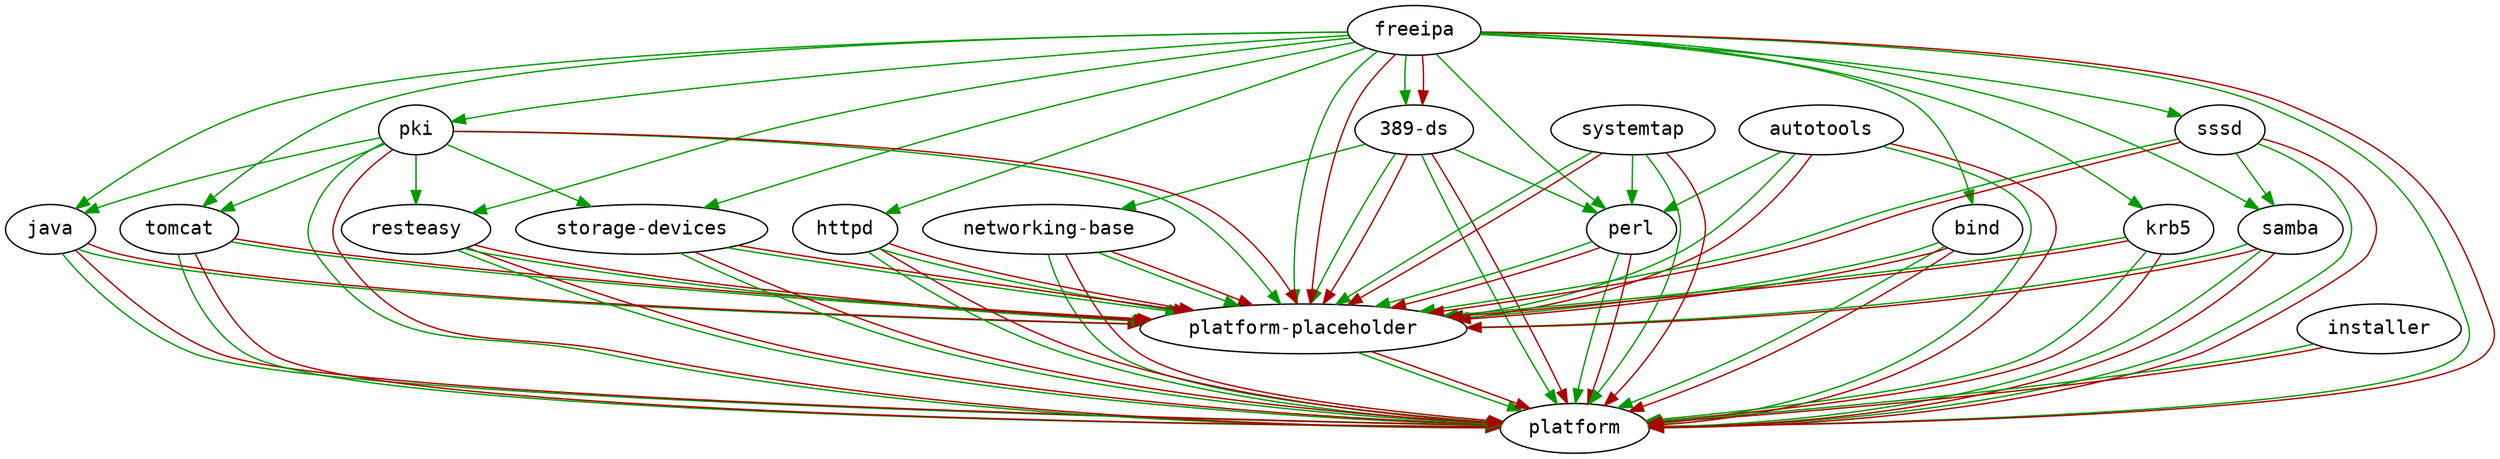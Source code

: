 digraph G {
  node [fontname=monospace];
  "389-ds" -> "platform" [color="#009900"];
  "389-ds" -> "platform-placeholder" [color="#009900"];
  "389-ds" -> "networking-base" [color="#009900"];
  "389-ds" -> "perl" [color="#009900"];
  "389-ds" -> "platform" [color="#aa0000"];
  "389-ds" -> "platform-placeholder" [color="#aa0000"];
  "autotools" -> "platform" [color="#009900"];
  "autotools" -> "perl" [color="#009900"];
  "autotools" -> "platform-placeholder" [color="#009900"];
  "autotools" -> "platform" [color="#aa0000"];
  "autotools" -> "platform-placeholder" [color="#aa0000"];
  "bind" -> "platform" [color="#009900"];
  "bind" -> "platform-placeholder" [color="#009900"];
  "bind" -> "platform" [color="#aa0000"];
  "bind" -> "platform-placeholder" [color="#aa0000"];
  "freeipa" -> "platform" [color="#009900"];
  "freeipa" -> "platform-placeholder" [color="#009900"];
  "freeipa" -> "java" [color="#009900"];
  "freeipa" -> "perl" [color="#009900"];
  "freeipa" -> "389-ds" [color="#009900"];
  "freeipa" -> "bind" [color="#009900"];
  "freeipa" -> "krb5" [color="#009900"];
  "freeipa" -> "sssd" [color="#009900"];
  "freeipa" -> "samba" [color="#009900"];
  "freeipa" -> "pki" [color="#009900"];
  "freeipa" -> "tomcat" [color="#009900"];
  "freeipa" -> "resteasy" [color="#009900"];
  "freeipa" -> "httpd" [color="#009900"];
  "freeipa" -> "storage-devices" [color="#009900"];
  "freeipa" -> "platform" [color="#aa0000"];
  "freeipa" -> "platform-placeholder" [color="#aa0000"];
  "freeipa" -> "389-ds" [color="#aa0000"];
  "httpd" -> "platform" [color="#009900"];
  "httpd" -> "platform-placeholder" [color="#009900"];
  "httpd" -> "platform" [color="#aa0000"];
  "httpd" -> "platform-placeholder" [color="#aa0000"];
  "installer" -> "platform" [color="#009900"];
  "installer" -> "platform" [color="#aa0000"];
  "java" -> "platform" [color="#009900"];
  "java" -> "platform-placeholder" [color="#009900"];
  "java" -> "platform" [color="#aa0000"];
  "java" -> "platform-placeholder" [color="#aa0000"];
  "krb5" -> "platform" [color="#009900"];
  "krb5" -> "platform-placeholder" [color="#009900"];
  "krb5" -> "platform" [color="#aa0000"];
  "krb5" -> "platform-placeholder" [color="#aa0000"];
  "networking-base" -> "platform" [color="#009900"];
  "networking-base" -> "platform-placeholder" [color="#009900"];
  "networking-base" -> "platform" [color="#aa0000"];
  "networking-base" -> "platform-placeholder" [color="#aa0000"];
  "perl" -> "platform" [color="#009900"];
  "perl" -> "platform-placeholder" [color="#009900"];
  "perl" -> "platform" [color="#aa0000"];
  "perl" -> "platform-placeholder" [color="#aa0000"];
  "pki" -> "platform" [color="#009900"];
  "pki" -> "platform-placeholder" [color="#009900"];
  "pki" -> "java" [color="#009900"];
  "pki" -> "tomcat" [color="#009900"];
  "pki" -> "resteasy" [color="#009900"];
  "pki" -> "storage-devices" [color="#009900"];
  "pki" -> "platform" [color="#aa0000"];
  "pki" -> "platform-placeholder" [color="#aa0000"];
  "platform-placeholder" -> "platform" [color="#009900"];
  "platform-placeholder" -> "platform" [color="#aa0000"];
  "resteasy" -> "platform" [color="#009900"];
  "resteasy" -> "platform-placeholder" [color="#009900"];
  "resteasy" -> "platform" [color="#aa0000"];
  "resteasy" -> "platform-placeholder" [color="#aa0000"];
  "samba" -> "platform" [color="#009900"];
  "samba" -> "platform-placeholder" [color="#009900"];
  "samba" -> "platform" [color="#aa0000"];
  "samba" -> "platform-placeholder" [color="#aa0000"];
  "sssd" -> "platform" [color="#009900"];
  "sssd" -> "platform-placeholder" [color="#009900"];
  "sssd" -> "samba" [color="#009900"];
  "sssd" -> "platform" [color="#aa0000"];
  "sssd" -> "platform-placeholder" [color="#aa0000"];
  "storage-devices" -> "platform" [color="#009900"];
  "storage-devices" -> "platform-placeholder" [color="#009900"];
  "storage-devices" -> "platform" [color="#aa0000"];
  "storage-devices" -> "platform-placeholder" [color="#aa0000"];
  "systemtap" -> "platform" [color="#009900"];
  "systemtap" -> "perl" [color="#009900"];
  "systemtap" -> "platform-placeholder" [color="#009900"];
  "systemtap" -> "platform" [color="#aa0000"];
  "systemtap" -> "platform-placeholder" [color="#aa0000"];
  "tomcat" -> "platform" [color="#009900"];
  "tomcat" -> "platform-placeholder" [color="#009900"];
  "tomcat" -> "platform" [color="#aa0000"];
  "tomcat" -> "platform-placeholder" [color="#aa0000"];
}
